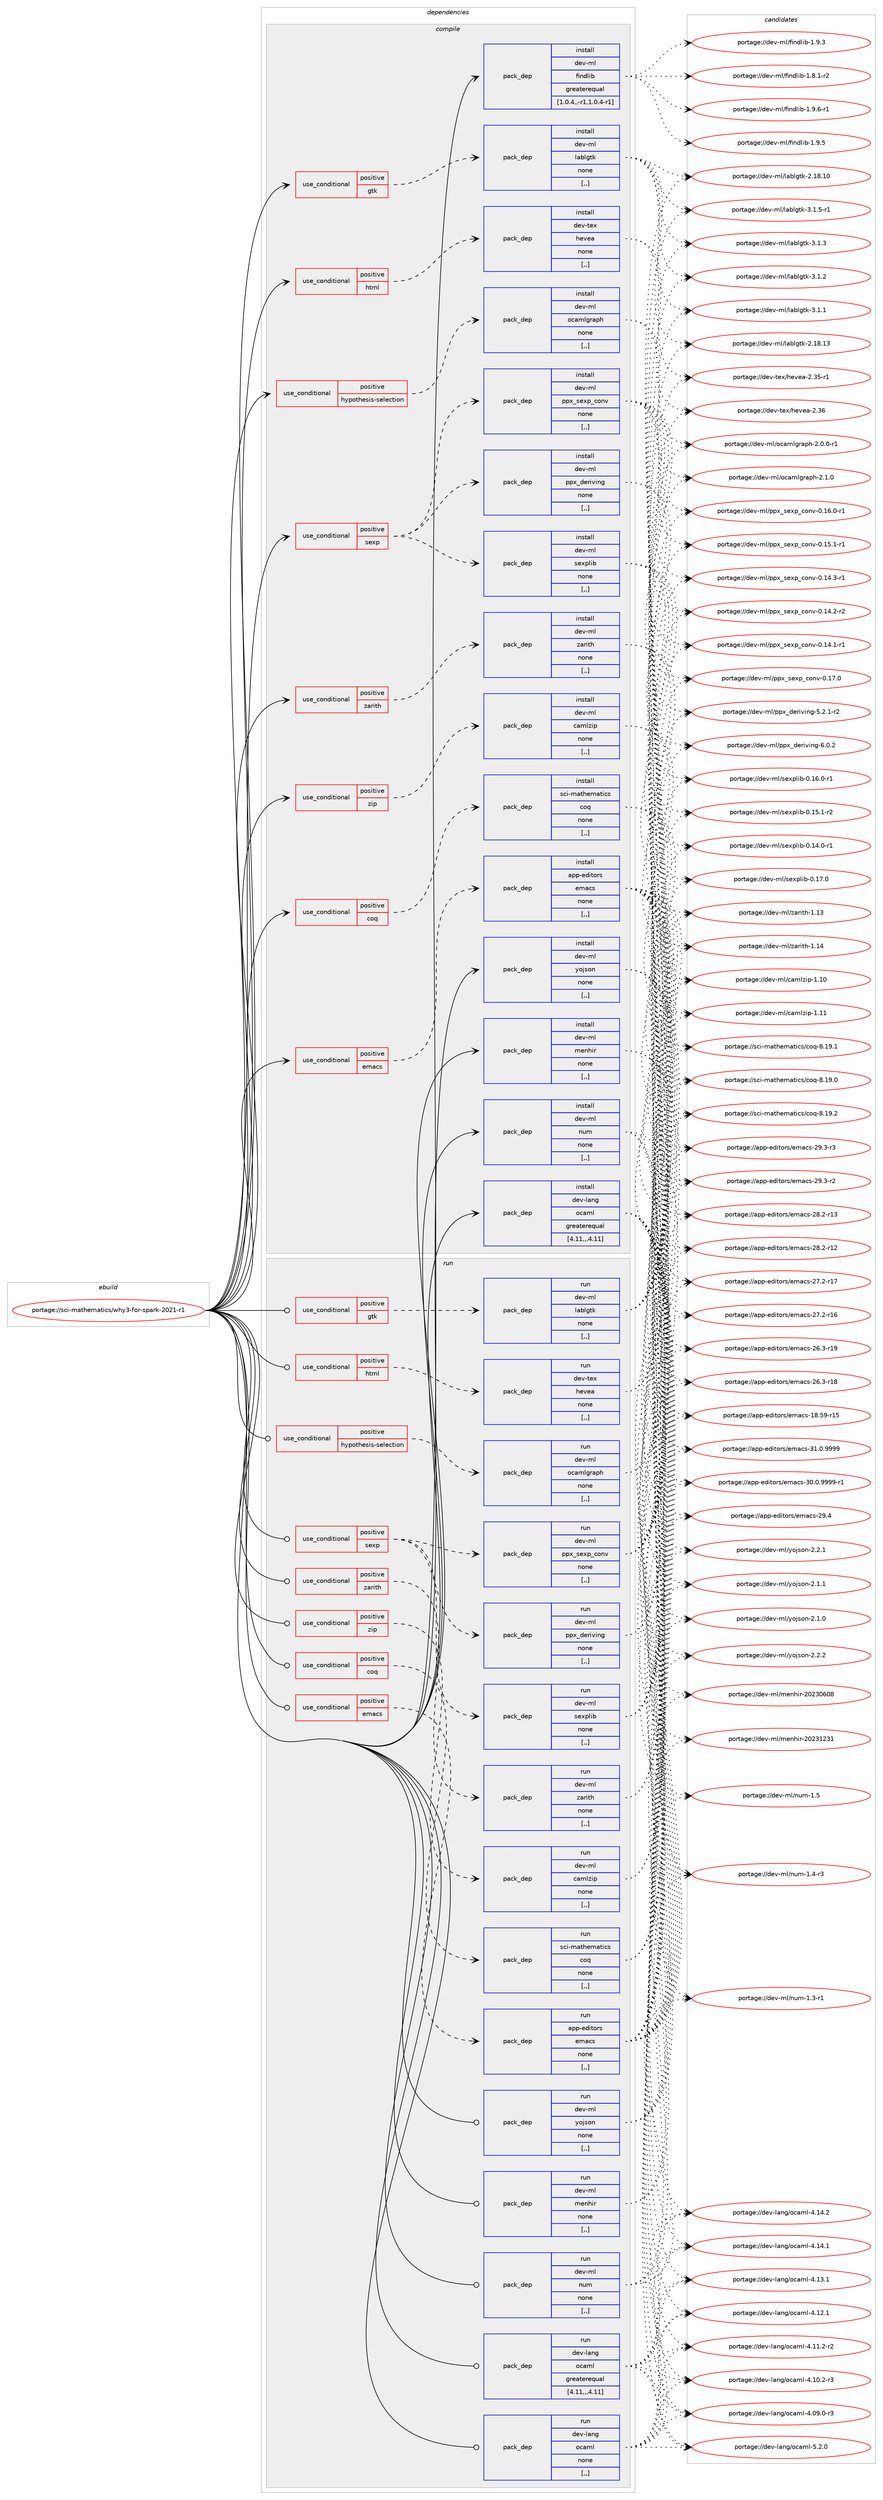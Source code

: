 digraph prolog {

# *************
# Graph options
# *************

newrank=true;
concentrate=true;
compound=true;
graph [rankdir=LR,fontname=Helvetica,fontsize=10,ranksep=1.5];#, ranksep=2.5, nodesep=0.2];
edge  [arrowhead=vee];
node  [fontname=Helvetica,fontsize=10];

# **********
# The ebuild
# **********

subgraph cluster_leftcol {
color=gray;
label=<<i>ebuild</i>>;
id [label="portage://sci-mathematics/why3-for-spark-2021-r1", color=red, width=4, href="../sci-mathematics/why3-for-spark-2021-r1.svg"];
}

# ****************
# The dependencies
# ****************

subgraph cluster_midcol {
color=gray;
label=<<i>dependencies</i>>;
subgraph cluster_compile {
fillcolor="#eeeeee";
style=filled;
label=<<i>compile</i>>;
subgraph cond108874 {
dependency410318 [label=<<TABLE BORDER="0" CELLBORDER="1" CELLSPACING="0" CELLPADDING="4"><TR><TD ROWSPAN="3" CELLPADDING="10">use_conditional</TD></TR><TR><TD>positive</TD></TR><TR><TD>coq</TD></TR></TABLE>>, shape=none, color=red];
subgraph pack298544 {
dependency410319 [label=<<TABLE BORDER="0" CELLBORDER="1" CELLSPACING="0" CELLPADDING="4" WIDTH="220"><TR><TD ROWSPAN="6" CELLPADDING="30">pack_dep</TD></TR><TR><TD WIDTH="110">install</TD></TR><TR><TD>sci-mathematics</TD></TR><TR><TD>coq</TD></TR><TR><TD>none</TD></TR><TR><TD>[,,]</TD></TR></TABLE>>, shape=none, color=blue];
}
dependency410318:e -> dependency410319:w [weight=20,style="dashed",arrowhead="vee"];
}
id:e -> dependency410318:w [weight=20,style="solid",arrowhead="vee"];
subgraph cond108875 {
dependency410320 [label=<<TABLE BORDER="0" CELLBORDER="1" CELLSPACING="0" CELLPADDING="4"><TR><TD ROWSPAN="3" CELLPADDING="10">use_conditional</TD></TR><TR><TD>positive</TD></TR><TR><TD>emacs</TD></TR></TABLE>>, shape=none, color=red];
subgraph pack298545 {
dependency410321 [label=<<TABLE BORDER="0" CELLBORDER="1" CELLSPACING="0" CELLPADDING="4" WIDTH="220"><TR><TD ROWSPAN="6" CELLPADDING="30">pack_dep</TD></TR><TR><TD WIDTH="110">install</TD></TR><TR><TD>app-editors</TD></TR><TR><TD>emacs</TD></TR><TR><TD>none</TD></TR><TR><TD>[,,]</TD></TR></TABLE>>, shape=none, color=blue];
}
dependency410320:e -> dependency410321:w [weight=20,style="dashed",arrowhead="vee"];
}
id:e -> dependency410320:w [weight=20,style="solid",arrowhead="vee"];
subgraph cond108876 {
dependency410322 [label=<<TABLE BORDER="0" CELLBORDER="1" CELLSPACING="0" CELLPADDING="4"><TR><TD ROWSPAN="3" CELLPADDING="10">use_conditional</TD></TR><TR><TD>positive</TD></TR><TR><TD>gtk</TD></TR></TABLE>>, shape=none, color=red];
subgraph pack298546 {
dependency410323 [label=<<TABLE BORDER="0" CELLBORDER="1" CELLSPACING="0" CELLPADDING="4" WIDTH="220"><TR><TD ROWSPAN="6" CELLPADDING="30">pack_dep</TD></TR><TR><TD WIDTH="110">install</TD></TR><TR><TD>dev-ml</TD></TR><TR><TD>lablgtk</TD></TR><TR><TD>none</TD></TR><TR><TD>[,,]</TD></TR></TABLE>>, shape=none, color=blue];
}
dependency410322:e -> dependency410323:w [weight=20,style="dashed",arrowhead="vee"];
}
id:e -> dependency410322:w [weight=20,style="solid",arrowhead="vee"];
subgraph cond108877 {
dependency410324 [label=<<TABLE BORDER="0" CELLBORDER="1" CELLSPACING="0" CELLPADDING="4"><TR><TD ROWSPAN="3" CELLPADDING="10">use_conditional</TD></TR><TR><TD>positive</TD></TR><TR><TD>html</TD></TR></TABLE>>, shape=none, color=red];
subgraph pack298547 {
dependency410325 [label=<<TABLE BORDER="0" CELLBORDER="1" CELLSPACING="0" CELLPADDING="4" WIDTH="220"><TR><TD ROWSPAN="6" CELLPADDING="30">pack_dep</TD></TR><TR><TD WIDTH="110">install</TD></TR><TR><TD>dev-tex</TD></TR><TR><TD>hevea</TD></TR><TR><TD>none</TD></TR><TR><TD>[,,]</TD></TR></TABLE>>, shape=none, color=blue];
}
dependency410324:e -> dependency410325:w [weight=20,style="dashed",arrowhead="vee"];
}
id:e -> dependency410324:w [weight=20,style="solid",arrowhead="vee"];
subgraph cond108878 {
dependency410326 [label=<<TABLE BORDER="0" CELLBORDER="1" CELLSPACING="0" CELLPADDING="4"><TR><TD ROWSPAN="3" CELLPADDING="10">use_conditional</TD></TR><TR><TD>positive</TD></TR><TR><TD>hypothesis-selection</TD></TR></TABLE>>, shape=none, color=red];
subgraph pack298548 {
dependency410327 [label=<<TABLE BORDER="0" CELLBORDER="1" CELLSPACING="0" CELLPADDING="4" WIDTH="220"><TR><TD ROWSPAN="6" CELLPADDING="30">pack_dep</TD></TR><TR><TD WIDTH="110">install</TD></TR><TR><TD>dev-ml</TD></TR><TR><TD>ocamlgraph</TD></TR><TR><TD>none</TD></TR><TR><TD>[,,]</TD></TR></TABLE>>, shape=none, color=blue];
}
dependency410326:e -> dependency410327:w [weight=20,style="dashed",arrowhead="vee"];
}
id:e -> dependency410326:w [weight=20,style="solid",arrowhead="vee"];
subgraph cond108879 {
dependency410328 [label=<<TABLE BORDER="0" CELLBORDER="1" CELLSPACING="0" CELLPADDING="4"><TR><TD ROWSPAN="3" CELLPADDING="10">use_conditional</TD></TR><TR><TD>positive</TD></TR><TR><TD>sexp</TD></TR></TABLE>>, shape=none, color=red];
subgraph pack298549 {
dependency410329 [label=<<TABLE BORDER="0" CELLBORDER="1" CELLSPACING="0" CELLPADDING="4" WIDTH="220"><TR><TD ROWSPAN="6" CELLPADDING="30">pack_dep</TD></TR><TR><TD WIDTH="110">install</TD></TR><TR><TD>dev-ml</TD></TR><TR><TD>ppx_deriving</TD></TR><TR><TD>none</TD></TR><TR><TD>[,,]</TD></TR></TABLE>>, shape=none, color=blue];
}
dependency410328:e -> dependency410329:w [weight=20,style="dashed",arrowhead="vee"];
subgraph pack298550 {
dependency410330 [label=<<TABLE BORDER="0" CELLBORDER="1" CELLSPACING="0" CELLPADDING="4" WIDTH="220"><TR><TD ROWSPAN="6" CELLPADDING="30">pack_dep</TD></TR><TR><TD WIDTH="110">install</TD></TR><TR><TD>dev-ml</TD></TR><TR><TD>ppx_sexp_conv</TD></TR><TR><TD>none</TD></TR><TR><TD>[,,]</TD></TR></TABLE>>, shape=none, color=blue];
}
dependency410328:e -> dependency410330:w [weight=20,style="dashed",arrowhead="vee"];
subgraph pack298551 {
dependency410331 [label=<<TABLE BORDER="0" CELLBORDER="1" CELLSPACING="0" CELLPADDING="4" WIDTH="220"><TR><TD ROWSPAN="6" CELLPADDING="30">pack_dep</TD></TR><TR><TD WIDTH="110">install</TD></TR><TR><TD>dev-ml</TD></TR><TR><TD>sexplib</TD></TR><TR><TD>none</TD></TR><TR><TD>[,,]</TD></TR></TABLE>>, shape=none, color=blue];
}
dependency410328:e -> dependency410331:w [weight=20,style="dashed",arrowhead="vee"];
}
id:e -> dependency410328:w [weight=20,style="solid",arrowhead="vee"];
subgraph cond108880 {
dependency410332 [label=<<TABLE BORDER="0" CELLBORDER="1" CELLSPACING="0" CELLPADDING="4"><TR><TD ROWSPAN="3" CELLPADDING="10">use_conditional</TD></TR><TR><TD>positive</TD></TR><TR><TD>zarith</TD></TR></TABLE>>, shape=none, color=red];
subgraph pack298552 {
dependency410333 [label=<<TABLE BORDER="0" CELLBORDER="1" CELLSPACING="0" CELLPADDING="4" WIDTH="220"><TR><TD ROWSPAN="6" CELLPADDING="30">pack_dep</TD></TR><TR><TD WIDTH="110">install</TD></TR><TR><TD>dev-ml</TD></TR><TR><TD>zarith</TD></TR><TR><TD>none</TD></TR><TR><TD>[,,]</TD></TR></TABLE>>, shape=none, color=blue];
}
dependency410332:e -> dependency410333:w [weight=20,style="dashed",arrowhead="vee"];
}
id:e -> dependency410332:w [weight=20,style="solid",arrowhead="vee"];
subgraph cond108881 {
dependency410334 [label=<<TABLE BORDER="0" CELLBORDER="1" CELLSPACING="0" CELLPADDING="4"><TR><TD ROWSPAN="3" CELLPADDING="10">use_conditional</TD></TR><TR><TD>positive</TD></TR><TR><TD>zip</TD></TR></TABLE>>, shape=none, color=red];
subgraph pack298553 {
dependency410335 [label=<<TABLE BORDER="0" CELLBORDER="1" CELLSPACING="0" CELLPADDING="4" WIDTH="220"><TR><TD ROWSPAN="6" CELLPADDING="30">pack_dep</TD></TR><TR><TD WIDTH="110">install</TD></TR><TR><TD>dev-ml</TD></TR><TR><TD>camlzip</TD></TR><TR><TD>none</TD></TR><TR><TD>[,,]</TD></TR></TABLE>>, shape=none, color=blue];
}
dependency410334:e -> dependency410335:w [weight=20,style="dashed",arrowhead="vee"];
}
id:e -> dependency410334:w [weight=20,style="solid",arrowhead="vee"];
subgraph pack298554 {
dependency410336 [label=<<TABLE BORDER="0" CELLBORDER="1" CELLSPACING="0" CELLPADDING="4" WIDTH="220"><TR><TD ROWSPAN="6" CELLPADDING="30">pack_dep</TD></TR><TR><TD WIDTH="110">install</TD></TR><TR><TD>dev-lang</TD></TR><TR><TD>ocaml</TD></TR><TR><TD>greaterequal</TD></TR><TR><TD>[4.11,,,4.11]</TD></TR></TABLE>>, shape=none, color=blue];
}
id:e -> dependency410336:w [weight=20,style="solid",arrowhead="vee"];
subgraph pack298555 {
dependency410337 [label=<<TABLE BORDER="0" CELLBORDER="1" CELLSPACING="0" CELLPADDING="4" WIDTH="220"><TR><TD ROWSPAN="6" CELLPADDING="30">pack_dep</TD></TR><TR><TD WIDTH="110">install</TD></TR><TR><TD>dev-ml</TD></TR><TR><TD>findlib</TD></TR><TR><TD>greaterequal</TD></TR><TR><TD>[1.0.4,,-r1,1.0.4-r1]</TD></TR></TABLE>>, shape=none, color=blue];
}
id:e -> dependency410337:w [weight=20,style="solid",arrowhead="vee"];
subgraph pack298556 {
dependency410338 [label=<<TABLE BORDER="0" CELLBORDER="1" CELLSPACING="0" CELLPADDING="4" WIDTH="220"><TR><TD ROWSPAN="6" CELLPADDING="30">pack_dep</TD></TR><TR><TD WIDTH="110">install</TD></TR><TR><TD>dev-ml</TD></TR><TR><TD>menhir</TD></TR><TR><TD>none</TD></TR><TR><TD>[,,]</TD></TR></TABLE>>, shape=none, color=blue];
}
id:e -> dependency410338:w [weight=20,style="solid",arrowhead="vee"];
subgraph pack298557 {
dependency410339 [label=<<TABLE BORDER="0" CELLBORDER="1" CELLSPACING="0" CELLPADDING="4" WIDTH="220"><TR><TD ROWSPAN="6" CELLPADDING="30">pack_dep</TD></TR><TR><TD WIDTH="110">install</TD></TR><TR><TD>dev-ml</TD></TR><TR><TD>num</TD></TR><TR><TD>none</TD></TR><TR><TD>[,,]</TD></TR></TABLE>>, shape=none, color=blue];
}
id:e -> dependency410339:w [weight=20,style="solid",arrowhead="vee"];
subgraph pack298558 {
dependency410340 [label=<<TABLE BORDER="0" CELLBORDER="1" CELLSPACING="0" CELLPADDING="4" WIDTH="220"><TR><TD ROWSPAN="6" CELLPADDING="30">pack_dep</TD></TR><TR><TD WIDTH="110">install</TD></TR><TR><TD>dev-ml</TD></TR><TR><TD>yojson</TD></TR><TR><TD>none</TD></TR><TR><TD>[,,]</TD></TR></TABLE>>, shape=none, color=blue];
}
id:e -> dependency410340:w [weight=20,style="solid",arrowhead="vee"];
}
subgraph cluster_compileandrun {
fillcolor="#eeeeee";
style=filled;
label=<<i>compile and run</i>>;
}
subgraph cluster_run {
fillcolor="#eeeeee";
style=filled;
label=<<i>run</i>>;
subgraph cond108882 {
dependency410341 [label=<<TABLE BORDER="0" CELLBORDER="1" CELLSPACING="0" CELLPADDING="4"><TR><TD ROWSPAN="3" CELLPADDING="10">use_conditional</TD></TR><TR><TD>positive</TD></TR><TR><TD>coq</TD></TR></TABLE>>, shape=none, color=red];
subgraph pack298559 {
dependency410342 [label=<<TABLE BORDER="0" CELLBORDER="1" CELLSPACING="0" CELLPADDING="4" WIDTH="220"><TR><TD ROWSPAN="6" CELLPADDING="30">pack_dep</TD></TR><TR><TD WIDTH="110">run</TD></TR><TR><TD>sci-mathematics</TD></TR><TR><TD>coq</TD></TR><TR><TD>none</TD></TR><TR><TD>[,,]</TD></TR></TABLE>>, shape=none, color=blue];
}
dependency410341:e -> dependency410342:w [weight=20,style="dashed",arrowhead="vee"];
}
id:e -> dependency410341:w [weight=20,style="solid",arrowhead="odot"];
subgraph cond108883 {
dependency410343 [label=<<TABLE BORDER="0" CELLBORDER="1" CELLSPACING="0" CELLPADDING="4"><TR><TD ROWSPAN="3" CELLPADDING="10">use_conditional</TD></TR><TR><TD>positive</TD></TR><TR><TD>emacs</TD></TR></TABLE>>, shape=none, color=red];
subgraph pack298560 {
dependency410344 [label=<<TABLE BORDER="0" CELLBORDER="1" CELLSPACING="0" CELLPADDING="4" WIDTH="220"><TR><TD ROWSPAN="6" CELLPADDING="30">pack_dep</TD></TR><TR><TD WIDTH="110">run</TD></TR><TR><TD>app-editors</TD></TR><TR><TD>emacs</TD></TR><TR><TD>none</TD></TR><TR><TD>[,,]</TD></TR></TABLE>>, shape=none, color=blue];
}
dependency410343:e -> dependency410344:w [weight=20,style="dashed",arrowhead="vee"];
}
id:e -> dependency410343:w [weight=20,style="solid",arrowhead="odot"];
subgraph cond108884 {
dependency410345 [label=<<TABLE BORDER="0" CELLBORDER="1" CELLSPACING="0" CELLPADDING="4"><TR><TD ROWSPAN="3" CELLPADDING="10">use_conditional</TD></TR><TR><TD>positive</TD></TR><TR><TD>gtk</TD></TR></TABLE>>, shape=none, color=red];
subgraph pack298561 {
dependency410346 [label=<<TABLE BORDER="0" CELLBORDER="1" CELLSPACING="0" CELLPADDING="4" WIDTH="220"><TR><TD ROWSPAN="6" CELLPADDING="30">pack_dep</TD></TR><TR><TD WIDTH="110">run</TD></TR><TR><TD>dev-ml</TD></TR><TR><TD>lablgtk</TD></TR><TR><TD>none</TD></TR><TR><TD>[,,]</TD></TR></TABLE>>, shape=none, color=blue];
}
dependency410345:e -> dependency410346:w [weight=20,style="dashed",arrowhead="vee"];
}
id:e -> dependency410345:w [weight=20,style="solid",arrowhead="odot"];
subgraph cond108885 {
dependency410347 [label=<<TABLE BORDER="0" CELLBORDER="1" CELLSPACING="0" CELLPADDING="4"><TR><TD ROWSPAN="3" CELLPADDING="10">use_conditional</TD></TR><TR><TD>positive</TD></TR><TR><TD>html</TD></TR></TABLE>>, shape=none, color=red];
subgraph pack298562 {
dependency410348 [label=<<TABLE BORDER="0" CELLBORDER="1" CELLSPACING="0" CELLPADDING="4" WIDTH="220"><TR><TD ROWSPAN="6" CELLPADDING="30">pack_dep</TD></TR><TR><TD WIDTH="110">run</TD></TR><TR><TD>dev-tex</TD></TR><TR><TD>hevea</TD></TR><TR><TD>none</TD></TR><TR><TD>[,,]</TD></TR></TABLE>>, shape=none, color=blue];
}
dependency410347:e -> dependency410348:w [weight=20,style="dashed",arrowhead="vee"];
}
id:e -> dependency410347:w [weight=20,style="solid",arrowhead="odot"];
subgraph cond108886 {
dependency410349 [label=<<TABLE BORDER="0" CELLBORDER="1" CELLSPACING="0" CELLPADDING="4"><TR><TD ROWSPAN="3" CELLPADDING="10">use_conditional</TD></TR><TR><TD>positive</TD></TR><TR><TD>hypothesis-selection</TD></TR></TABLE>>, shape=none, color=red];
subgraph pack298563 {
dependency410350 [label=<<TABLE BORDER="0" CELLBORDER="1" CELLSPACING="0" CELLPADDING="4" WIDTH="220"><TR><TD ROWSPAN="6" CELLPADDING="30">pack_dep</TD></TR><TR><TD WIDTH="110">run</TD></TR><TR><TD>dev-ml</TD></TR><TR><TD>ocamlgraph</TD></TR><TR><TD>none</TD></TR><TR><TD>[,,]</TD></TR></TABLE>>, shape=none, color=blue];
}
dependency410349:e -> dependency410350:w [weight=20,style="dashed",arrowhead="vee"];
}
id:e -> dependency410349:w [weight=20,style="solid",arrowhead="odot"];
subgraph cond108887 {
dependency410351 [label=<<TABLE BORDER="0" CELLBORDER="1" CELLSPACING="0" CELLPADDING="4"><TR><TD ROWSPAN="3" CELLPADDING="10">use_conditional</TD></TR><TR><TD>positive</TD></TR><TR><TD>sexp</TD></TR></TABLE>>, shape=none, color=red];
subgraph pack298564 {
dependency410352 [label=<<TABLE BORDER="0" CELLBORDER="1" CELLSPACING="0" CELLPADDING="4" WIDTH="220"><TR><TD ROWSPAN="6" CELLPADDING="30">pack_dep</TD></TR><TR><TD WIDTH="110">run</TD></TR><TR><TD>dev-ml</TD></TR><TR><TD>ppx_deriving</TD></TR><TR><TD>none</TD></TR><TR><TD>[,,]</TD></TR></TABLE>>, shape=none, color=blue];
}
dependency410351:e -> dependency410352:w [weight=20,style="dashed",arrowhead="vee"];
subgraph pack298565 {
dependency410353 [label=<<TABLE BORDER="0" CELLBORDER="1" CELLSPACING="0" CELLPADDING="4" WIDTH="220"><TR><TD ROWSPAN="6" CELLPADDING="30">pack_dep</TD></TR><TR><TD WIDTH="110">run</TD></TR><TR><TD>dev-ml</TD></TR><TR><TD>ppx_sexp_conv</TD></TR><TR><TD>none</TD></TR><TR><TD>[,,]</TD></TR></TABLE>>, shape=none, color=blue];
}
dependency410351:e -> dependency410353:w [weight=20,style="dashed",arrowhead="vee"];
subgraph pack298566 {
dependency410354 [label=<<TABLE BORDER="0" CELLBORDER="1" CELLSPACING="0" CELLPADDING="4" WIDTH="220"><TR><TD ROWSPAN="6" CELLPADDING="30">pack_dep</TD></TR><TR><TD WIDTH="110">run</TD></TR><TR><TD>dev-ml</TD></TR><TR><TD>sexplib</TD></TR><TR><TD>none</TD></TR><TR><TD>[,,]</TD></TR></TABLE>>, shape=none, color=blue];
}
dependency410351:e -> dependency410354:w [weight=20,style="dashed",arrowhead="vee"];
}
id:e -> dependency410351:w [weight=20,style="solid",arrowhead="odot"];
subgraph cond108888 {
dependency410355 [label=<<TABLE BORDER="0" CELLBORDER="1" CELLSPACING="0" CELLPADDING="4"><TR><TD ROWSPAN="3" CELLPADDING="10">use_conditional</TD></TR><TR><TD>positive</TD></TR><TR><TD>zarith</TD></TR></TABLE>>, shape=none, color=red];
subgraph pack298567 {
dependency410356 [label=<<TABLE BORDER="0" CELLBORDER="1" CELLSPACING="0" CELLPADDING="4" WIDTH="220"><TR><TD ROWSPAN="6" CELLPADDING="30">pack_dep</TD></TR><TR><TD WIDTH="110">run</TD></TR><TR><TD>dev-ml</TD></TR><TR><TD>zarith</TD></TR><TR><TD>none</TD></TR><TR><TD>[,,]</TD></TR></TABLE>>, shape=none, color=blue];
}
dependency410355:e -> dependency410356:w [weight=20,style="dashed",arrowhead="vee"];
}
id:e -> dependency410355:w [weight=20,style="solid",arrowhead="odot"];
subgraph cond108889 {
dependency410357 [label=<<TABLE BORDER="0" CELLBORDER="1" CELLSPACING="0" CELLPADDING="4"><TR><TD ROWSPAN="3" CELLPADDING="10">use_conditional</TD></TR><TR><TD>positive</TD></TR><TR><TD>zip</TD></TR></TABLE>>, shape=none, color=red];
subgraph pack298568 {
dependency410358 [label=<<TABLE BORDER="0" CELLBORDER="1" CELLSPACING="0" CELLPADDING="4" WIDTH="220"><TR><TD ROWSPAN="6" CELLPADDING="30">pack_dep</TD></TR><TR><TD WIDTH="110">run</TD></TR><TR><TD>dev-ml</TD></TR><TR><TD>camlzip</TD></TR><TR><TD>none</TD></TR><TR><TD>[,,]</TD></TR></TABLE>>, shape=none, color=blue];
}
dependency410357:e -> dependency410358:w [weight=20,style="dashed",arrowhead="vee"];
}
id:e -> dependency410357:w [weight=20,style="solid",arrowhead="odot"];
subgraph pack298569 {
dependency410359 [label=<<TABLE BORDER="0" CELLBORDER="1" CELLSPACING="0" CELLPADDING="4" WIDTH="220"><TR><TD ROWSPAN="6" CELLPADDING="30">pack_dep</TD></TR><TR><TD WIDTH="110">run</TD></TR><TR><TD>dev-lang</TD></TR><TR><TD>ocaml</TD></TR><TR><TD>greaterequal</TD></TR><TR><TD>[4.11,,,4.11]</TD></TR></TABLE>>, shape=none, color=blue];
}
id:e -> dependency410359:w [weight=20,style="solid",arrowhead="odot"];
subgraph pack298570 {
dependency410360 [label=<<TABLE BORDER="0" CELLBORDER="1" CELLSPACING="0" CELLPADDING="4" WIDTH="220"><TR><TD ROWSPAN="6" CELLPADDING="30">pack_dep</TD></TR><TR><TD WIDTH="110">run</TD></TR><TR><TD>dev-lang</TD></TR><TR><TD>ocaml</TD></TR><TR><TD>none</TD></TR><TR><TD>[,,]</TD></TR></TABLE>>, shape=none, color=blue];
}
id:e -> dependency410360:w [weight=20,style="solid",arrowhead="odot"];
subgraph pack298571 {
dependency410361 [label=<<TABLE BORDER="0" CELLBORDER="1" CELLSPACING="0" CELLPADDING="4" WIDTH="220"><TR><TD ROWSPAN="6" CELLPADDING="30">pack_dep</TD></TR><TR><TD WIDTH="110">run</TD></TR><TR><TD>dev-ml</TD></TR><TR><TD>menhir</TD></TR><TR><TD>none</TD></TR><TR><TD>[,,]</TD></TR></TABLE>>, shape=none, color=blue];
}
id:e -> dependency410361:w [weight=20,style="solid",arrowhead="odot"];
subgraph pack298572 {
dependency410362 [label=<<TABLE BORDER="0" CELLBORDER="1" CELLSPACING="0" CELLPADDING="4" WIDTH="220"><TR><TD ROWSPAN="6" CELLPADDING="30">pack_dep</TD></TR><TR><TD WIDTH="110">run</TD></TR><TR><TD>dev-ml</TD></TR><TR><TD>num</TD></TR><TR><TD>none</TD></TR><TR><TD>[,,]</TD></TR></TABLE>>, shape=none, color=blue];
}
id:e -> dependency410362:w [weight=20,style="solid",arrowhead="odot"];
subgraph pack298573 {
dependency410363 [label=<<TABLE BORDER="0" CELLBORDER="1" CELLSPACING="0" CELLPADDING="4" WIDTH="220"><TR><TD ROWSPAN="6" CELLPADDING="30">pack_dep</TD></TR><TR><TD WIDTH="110">run</TD></TR><TR><TD>dev-ml</TD></TR><TR><TD>yojson</TD></TR><TR><TD>none</TD></TR><TR><TD>[,,]</TD></TR></TABLE>>, shape=none, color=blue];
}
id:e -> dependency410363:w [weight=20,style="solid",arrowhead="odot"];
}
}

# **************
# The candidates
# **************

subgraph cluster_choices {
rank=same;
color=gray;
label=<<i>candidates</i>>;

subgraph choice298544 {
color=black;
nodesep=1;
choice1159910545109971161041011099711610599115479911111345564649574650 [label="portage://sci-mathematics/coq-8.19.2", color=red, width=4,href="../sci-mathematics/coq-8.19.2.svg"];
choice1159910545109971161041011099711610599115479911111345564649574649 [label="portage://sci-mathematics/coq-8.19.1", color=red, width=4,href="../sci-mathematics/coq-8.19.1.svg"];
choice1159910545109971161041011099711610599115479911111345564649574648 [label="portage://sci-mathematics/coq-8.19.0", color=red, width=4,href="../sci-mathematics/coq-8.19.0.svg"];
dependency410319:e -> choice1159910545109971161041011099711610599115479911111345564649574650:w [style=dotted,weight="100"];
dependency410319:e -> choice1159910545109971161041011099711610599115479911111345564649574649:w [style=dotted,weight="100"];
dependency410319:e -> choice1159910545109971161041011099711610599115479911111345564649574648:w [style=dotted,weight="100"];
}
subgraph choice298545 {
color=black;
nodesep=1;
choice971121124510110010511611111411547101109979911545514946484657575757 [label="portage://app-editors/emacs-31.0.9999", color=red, width=4,href="../app-editors/emacs-31.0.9999.svg"];
choice9711211245101100105116111114115471011099799115455148464846575757574511449 [label="portage://app-editors/emacs-30.0.9999-r1", color=red, width=4,href="../app-editors/emacs-30.0.9999-r1.svg"];
choice97112112451011001051161111141154710110997991154550574652 [label="portage://app-editors/emacs-29.4", color=red, width=4,href="../app-editors/emacs-29.4.svg"];
choice971121124510110010511611111411547101109979911545505746514511451 [label="portage://app-editors/emacs-29.3-r3", color=red, width=4,href="../app-editors/emacs-29.3-r3.svg"];
choice971121124510110010511611111411547101109979911545505746514511450 [label="portage://app-editors/emacs-29.3-r2", color=red, width=4,href="../app-editors/emacs-29.3-r2.svg"];
choice97112112451011001051161111141154710110997991154550564650451144951 [label="portage://app-editors/emacs-28.2-r13", color=red, width=4,href="../app-editors/emacs-28.2-r13.svg"];
choice97112112451011001051161111141154710110997991154550564650451144950 [label="portage://app-editors/emacs-28.2-r12", color=red, width=4,href="../app-editors/emacs-28.2-r12.svg"];
choice97112112451011001051161111141154710110997991154550554650451144955 [label="portage://app-editors/emacs-27.2-r17", color=red, width=4,href="../app-editors/emacs-27.2-r17.svg"];
choice97112112451011001051161111141154710110997991154550554650451144954 [label="portage://app-editors/emacs-27.2-r16", color=red, width=4,href="../app-editors/emacs-27.2-r16.svg"];
choice97112112451011001051161111141154710110997991154550544651451144957 [label="portage://app-editors/emacs-26.3-r19", color=red, width=4,href="../app-editors/emacs-26.3-r19.svg"];
choice97112112451011001051161111141154710110997991154550544651451144956 [label="portage://app-editors/emacs-26.3-r18", color=red, width=4,href="../app-editors/emacs-26.3-r18.svg"];
choice9711211245101100105116111114115471011099799115454956465357451144953 [label="portage://app-editors/emacs-18.59-r15", color=red, width=4,href="../app-editors/emacs-18.59-r15.svg"];
dependency410321:e -> choice971121124510110010511611111411547101109979911545514946484657575757:w [style=dotted,weight="100"];
dependency410321:e -> choice9711211245101100105116111114115471011099799115455148464846575757574511449:w [style=dotted,weight="100"];
dependency410321:e -> choice97112112451011001051161111141154710110997991154550574652:w [style=dotted,weight="100"];
dependency410321:e -> choice971121124510110010511611111411547101109979911545505746514511451:w [style=dotted,weight="100"];
dependency410321:e -> choice971121124510110010511611111411547101109979911545505746514511450:w [style=dotted,weight="100"];
dependency410321:e -> choice97112112451011001051161111141154710110997991154550564650451144951:w [style=dotted,weight="100"];
dependency410321:e -> choice97112112451011001051161111141154710110997991154550564650451144950:w [style=dotted,weight="100"];
dependency410321:e -> choice97112112451011001051161111141154710110997991154550554650451144955:w [style=dotted,weight="100"];
dependency410321:e -> choice97112112451011001051161111141154710110997991154550554650451144954:w [style=dotted,weight="100"];
dependency410321:e -> choice97112112451011001051161111141154710110997991154550544651451144957:w [style=dotted,weight="100"];
dependency410321:e -> choice97112112451011001051161111141154710110997991154550544651451144956:w [style=dotted,weight="100"];
dependency410321:e -> choice9711211245101100105116111114115471011099799115454956465357451144953:w [style=dotted,weight="100"];
}
subgraph choice298546 {
color=black;
nodesep=1;
choice100101118451091084710897981081031161074551464946534511449 [label="portage://dev-ml/lablgtk-3.1.5-r1", color=red, width=4,href="../dev-ml/lablgtk-3.1.5-r1.svg"];
choice10010111845109108471089798108103116107455146494651 [label="portage://dev-ml/lablgtk-3.1.3", color=red, width=4,href="../dev-ml/lablgtk-3.1.3.svg"];
choice10010111845109108471089798108103116107455146494650 [label="portage://dev-ml/lablgtk-3.1.2", color=red, width=4,href="../dev-ml/lablgtk-3.1.2.svg"];
choice10010111845109108471089798108103116107455146494649 [label="portage://dev-ml/lablgtk-3.1.1", color=red, width=4,href="../dev-ml/lablgtk-3.1.1.svg"];
choice100101118451091084710897981081031161074550464956464951 [label="portage://dev-ml/lablgtk-2.18.13", color=red, width=4,href="../dev-ml/lablgtk-2.18.13.svg"];
choice100101118451091084710897981081031161074550464956464948 [label="portage://dev-ml/lablgtk-2.18.10", color=red, width=4,href="../dev-ml/lablgtk-2.18.10.svg"];
dependency410323:e -> choice100101118451091084710897981081031161074551464946534511449:w [style=dotted,weight="100"];
dependency410323:e -> choice10010111845109108471089798108103116107455146494651:w [style=dotted,weight="100"];
dependency410323:e -> choice10010111845109108471089798108103116107455146494650:w [style=dotted,weight="100"];
dependency410323:e -> choice10010111845109108471089798108103116107455146494649:w [style=dotted,weight="100"];
dependency410323:e -> choice100101118451091084710897981081031161074550464956464951:w [style=dotted,weight="100"];
dependency410323:e -> choice100101118451091084710897981081031161074550464956464948:w [style=dotted,weight="100"];
}
subgraph choice298547 {
color=black;
nodesep=1;
choice1001011184511610112047104101118101974550465154 [label="portage://dev-tex/hevea-2.36", color=red, width=4,href="../dev-tex/hevea-2.36.svg"];
choice10010111845116101120471041011181019745504651534511449 [label="portage://dev-tex/hevea-2.35-r1", color=red, width=4,href="../dev-tex/hevea-2.35-r1.svg"];
dependency410325:e -> choice1001011184511610112047104101118101974550465154:w [style=dotted,weight="100"];
dependency410325:e -> choice10010111845116101120471041011181019745504651534511449:w [style=dotted,weight="100"];
}
subgraph choice298548 {
color=black;
nodesep=1;
choice1001011184510910847111999710910810311497112104455046494648 [label="portage://dev-ml/ocamlgraph-2.1.0", color=red, width=4,href="../dev-ml/ocamlgraph-2.1.0.svg"];
choice10010111845109108471119997109108103114971121044550464846484511449 [label="portage://dev-ml/ocamlgraph-2.0.0-r1", color=red, width=4,href="../dev-ml/ocamlgraph-2.0.0-r1.svg"];
dependency410327:e -> choice1001011184510910847111999710910810311497112104455046494648:w [style=dotted,weight="100"];
dependency410327:e -> choice10010111845109108471119997109108103114971121044550464846484511449:w [style=dotted,weight="100"];
}
subgraph choice298549 {
color=black;
nodesep=1;
choice100101118451091084711211212095100101114105118105110103455446484650 [label="portage://dev-ml/ppx_deriving-6.0.2", color=red, width=4,href="../dev-ml/ppx_deriving-6.0.2.svg"];
choice1001011184510910847112112120951001011141051181051101034553465046494511450 [label="portage://dev-ml/ppx_deriving-5.2.1-r2", color=red, width=4,href="../dev-ml/ppx_deriving-5.2.1-r2.svg"];
dependency410329:e -> choice100101118451091084711211212095100101114105118105110103455446484650:w [style=dotted,weight="100"];
dependency410329:e -> choice1001011184510910847112112120951001011141051181051101034553465046494511450:w [style=dotted,weight="100"];
}
subgraph choice298550 {
color=black;
nodesep=1;
choice100101118451091084711211212095115101120112959911111011845484649554648 [label="portage://dev-ml/ppx_sexp_conv-0.17.0", color=red, width=4,href="../dev-ml/ppx_sexp_conv-0.17.0.svg"];
choice1001011184510910847112112120951151011201129599111110118454846495446484511449 [label="portage://dev-ml/ppx_sexp_conv-0.16.0-r1", color=red, width=4,href="../dev-ml/ppx_sexp_conv-0.16.0-r1.svg"];
choice1001011184510910847112112120951151011201129599111110118454846495346494511449 [label="portage://dev-ml/ppx_sexp_conv-0.15.1-r1", color=red, width=4,href="../dev-ml/ppx_sexp_conv-0.15.1-r1.svg"];
choice1001011184510910847112112120951151011201129599111110118454846495246514511449 [label="portage://dev-ml/ppx_sexp_conv-0.14.3-r1", color=red, width=4,href="../dev-ml/ppx_sexp_conv-0.14.3-r1.svg"];
choice1001011184510910847112112120951151011201129599111110118454846495246504511450 [label="portage://dev-ml/ppx_sexp_conv-0.14.2-r2", color=red, width=4,href="../dev-ml/ppx_sexp_conv-0.14.2-r2.svg"];
choice1001011184510910847112112120951151011201129599111110118454846495246494511449 [label="portage://dev-ml/ppx_sexp_conv-0.14.1-r1", color=red, width=4,href="../dev-ml/ppx_sexp_conv-0.14.1-r1.svg"];
dependency410330:e -> choice100101118451091084711211212095115101120112959911111011845484649554648:w [style=dotted,weight="100"];
dependency410330:e -> choice1001011184510910847112112120951151011201129599111110118454846495446484511449:w [style=dotted,weight="100"];
dependency410330:e -> choice1001011184510910847112112120951151011201129599111110118454846495346494511449:w [style=dotted,weight="100"];
dependency410330:e -> choice1001011184510910847112112120951151011201129599111110118454846495246514511449:w [style=dotted,weight="100"];
dependency410330:e -> choice1001011184510910847112112120951151011201129599111110118454846495246504511450:w [style=dotted,weight="100"];
dependency410330:e -> choice1001011184510910847112112120951151011201129599111110118454846495246494511449:w [style=dotted,weight="100"];
}
subgraph choice298551 {
color=black;
nodesep=1;
choice10010111845109108471151011201121081059845484649554648 [label="portage://dev-ml/sexplib-0.17.0", color=red, width=4,href="../dev-ml/sexplib-0.17.0.svg"];
choice100101118451091084711510112011210810598454846495446484511449 [label="portage://dev-ml/sexplib-0.16.0-r1", color=red, width=4,href="../dev-ml/sexplib-0.16.0-r1.svg"];
choice100101118451091084711510112011210810598454846495346494511450 [label="portage://dev-ml/sexplib-0.15.1-r2", color=red, width=4,href="../dev-ml/sexplib-0.15.1-r2.svg"];
choice100101118451091084711510112011210810598454846495246484511449 [label="portage://dev-ml/sexplib-0.14.0-r1", color=red, width=4,href="../dev-ml/sexplib-0.14.0-r1.svg"];
dependency410331:e -> choice10010111845109108471151011201121081059845484649554648:w [style=dotted,weight="100"];
dependency410331:e -> choice100101118451091084711510112011210810598454846495446484511449:w [style=dotted,weight="100"];
dependency410331:e -> choice100101118451091084711510112011210810598454846495346494511450:w [style=dotted,weight="100"];
dependency410331:e -> choice100101118451091084711510112011210810598454846495246484511449:w [style=dotted,weight="100"];
}
subgraph choice298552 {
color=black;
nodesep=1;
choice1001011184510910847122971141051161044549464952 [label="portage://dev-ml/zarith-1.14", color=red, width=4,href="../dev-ml/zarith-1.14.svg"];
choice1001011184510910847122971141051161044549464951 [label="portage://dev-ml/zarith-1.13", color=red, width=4,href="../dev-ml/zarith-1.13.svg"];
dependency410333:e -> choice1001011184510910847122971141051161044549464952:w [style=dotted,weight="100"];
dependency410333:e -> choice1001011184510910847122971141051161044549464951:w [style=dotted,weight="100"];
}
subgraph choice298553 {
color=black;
nodesep=1;
choice100101118451091084799971091081221051124549464949 [label="portage://dev-ml/camlzip-1.11", color=red, width=4,href="../dev-ml/camlzip-1.11.svg"];
choice100101118451091084799971091081221051124549464948 [label="portage://dev-ml/camlzip-1.10", color=red, width=4,href="../dev-ml/camlzip-1.10.svg"];
dependency410335:e -> choice100101118451091084799971091081221051124549464949:w [style=dotted,weight="100"];
dependency410335:e -> choice100101118451091084799971091081221051124549464948:w [style=dotted,weight="100"];
}
subgraph choice298554 {
color=black;
nodesep=1;
choice1001011184510897110103471119997109108455346504648 [label="portage://dev-lang/ocaml-5.2.0", color=red, width=4,href="../dev-lang/ocaml-5.2.0.svg"];
choice100101118451089711010347111999710910845524649524650 [label="portage://dev-lang/ocaml-4.14.2", color=red, width=4,href="../dev-lang/ocaml-4.14.2.svg"];
choice100101118451089711010347111999710910845524649524649 [label="portage://dev-lang/ocaml-4.14.1", color=red, width=4,href="../dev-lang/ocaml-4.14.1.svg"];
choice100101118451089711010347111999710910845524649514649 [label="portage://dev-lang/ocaml-4.13.1", color=red, width=4,href="../dev-lang/ocaml-4.13.1.svg"];
choice100101118451089711010347111999710910845524649504649 [label="portage://dev-lang/ocaml-4.12.1", color=red, width=4,href="../dev-lang/ocaml-4.12.1.svg"];
choice1001011184510897110103471119997109108455246494946504511450 [label="portage://dev-lang/ocaml-4.11.2-r2", color=red, width=4,href="../dev-lang/ocaml-4.11.2-r2.svg"];
choice1001011184510897110103471119997109108455246494846504511451 [label="portage://dev-lang/ocaml-4.10.2-r3", color=red, width=4,href="../dev-lang/ocaml-4.10.2-r3.svg"];
choice1001011184510897110103471119997109108455246485746484511451 [label="portage://dev-lang/ocaml-4.09.0-r3", color=red, width=4,href="../dev-lang/ocaml-4.09.0-r3.svg"];
dependency410336:e -> choice1001011184510897110103471119997109108455346504648:w [style=dotted,weight="100"];
dependency410336:e -> choice100101118451089711010347111999710910845524649524650:w [style=dotted,weight="100"];
dependency410336:e -> choice100101118451089711010347111999710910845524649524649:w [style=dotted,weight="100"];
dependency410336:e -> choice100101118451089711010347111999710910845524649514649:w [style=dotted,weight="100"];
dependency410336:e -> choice100101118451089711010347111999710910845524649504649:w [style=dotted,weight="100"];
dependency410336:e -> choice1001011184510897110103471119997109108455246494946504511450:w [style=dotted,weight="100"];
dependency410336:e -> choice1001011184510897110103471119997109108455246494846504511451:w [style=dotted,weight="100"];
dependency410336:e -> choice1001011184510897110103471119997109108455246485746484511451:w [style=dotted,weight="100"];
}
subgraph choice298555 {
color=black;
nodesep=1;
choice1001011184510910847102105110100108105984549465746544511449 [label="portage://dev-ml/findlib-1.9.6-r1", color=red, width=4,href="../dev-ml/findlib-1.9.6-r1.svg"];
choice100101118451091084710210511010010810598454946574653 [label="portage://dev-ml/findlib-1.9.5", color=red, width=4,href="../dev-ml/findlib-1.9.5.svg"];
choice100101118451091084710210511010010810598454946574651 [label="portage://dev-ml/findlib-1.9.3", color=red, width=4,href="../dev-ml/findlib-1.9.3.svg"];
choice1001011184510910847102105110100108105984549465646494511450 [label="portage://dev-ml/findlib-1.8.1-r2", color=red, width=4,href="../dev-ml/findlib-1.8.1-r2.svg"];
dependency410337:e -> choice1001011184510910847102105110100108105984549465746544511449:w [style=dotted,weight="100"];
dependency410337:e -> choice100101118451091084710210511010010810598454946574653:w [style=dotted,weight="100"];
dependency410337:e -> choice100101118451091084710210511010010810598454946574651:w [style=dotted,weight="100"];
dependency410337:e -> choice1001011184510910847102105110100108105984549465646494511450:w [style=dotted,weight="100"];
}
subgraph choice298556 {
color=black;
nodesep=1;
choice1001011184510910847109101110104105114455048505149505149 [label="portage://dev-ml/menhir-20231231", color=red, width=4,href="../dev-ml/menhir-20231231.svg"];
choice1001011184510910847109101110104105114455048505148544856 [label="portage://dev-ml/menhir-20230608", color=red, width=4,href="../dev-ml/menhir-20230608.svg"];
dependency410338:e -> choice1001011184510910847109101110104105114455048505149505149:w [style=dotted,weight="100"];
dependency410338:e -> choice1001011184510910847109101110104105114455048505148544856:w [style=dotted,weight="100"];
}
subgraph choice298557 {
color=black;
nodesep=1;
choice100101118451091084711011710945494653 [label="portage://dev-ml/num-1.5", color=red, width=4,href="../dev-ml/num-1.5.svg"];
choice1001011184510910847110117109454946524511451 [label="portage://dev-ml/num-1.4-r3", color=red, width=4,href="../dev-ml/num-1.4-r3.svg"];
choice1001011184510910847110117109454946514511449 [label="portage://dev-ml/num-1.3-r1", color=red, width=4,href="../dev-ml/num-1.3-r1.svg"];
dependency410339:e -> choice100101118451091084711011710945494653:w [style=dotted,weight="100"];
dependency410339:e -> choice1001011184510910847110117109454946524511451:w [style=dotted,weight="100"];
dependency410339:e -> choice1001011184510910847110117109454946514511449:w [style=dotted,weight="100"];
}
subgraph choice298558 {
color=black;
nodesep=1;
choice1001011184510910847121111106115111110455046504650 [label="portage://dev-ml/yojson-2.2.2", color=red, width=4,href="../dev-ml/yojson-2.2.2.svg"];
choice1001011184510910847121111106115111110455046504649 [label="portage://dev-ml/yojson-2.2.1", color=red, width=4,href="../dev-ml/yojson-2.2.1.svg"];
choice1001011184510910847121111106115111110455046494649 [label="portage://dev-ml/yojson-2.1.1", color=red, width=4,href="../dev-ml/yojson-2.1.1.svg"];
choice1001011184510910847121111106115111110455046494648 [label="portage://dev-ml/yojson-2.1.0", color=red, width=4,href="../dev-ml/yojson-2.1.0.svg"];
dependency410340:e -> choice1001011184510910847121111106115111110455046504650:w [style=dotted,weight="100"];
dependency410340:e -> choice1001011184510910847121111106115111110455046504649:w [style=dotted,weight="100"];
dependency410340:e -> choice1001011184510910847121111106115111110455046494649:w [style=dotted,weight="100"];
dependency410340:e -> choice1001011184510910847121111106115111110455046494648:w [style=dotted,weight="100"];
}
subgraph choice298559 {
color=black;
nodesep=1;
choice1159910545109971161041011099711610599115479911111345564649574650 [label="portage://sci-mathematics/coq-8.19.2", color=red, width=4,href="../sci-mathematics/coq-8.19.2.svg"];
choice1159910545109971161041011099711610599115479911111345564649574649 [label="portage://sci-mathematics/coq-8.19.1", color=red, width=4,href="../sci-mathematics/coq-8.19.1.svg"];
choice1159910545109971161041011099711610599115479911111345564649574648 [label="portage://sci-mathematics/coq-8.19.0", color=red, width=4,href="../sci-mathematics/coq-8.19.0.svg"];
dependency410342:e -> choice1159910545109971161041011099711610599115479911111345564649574650:w [style=dotted,weight="100"];
dependency410342:e -> choice1159910545109971161041011099711610599115479911111345564649574649:w [style=dotted,weight="100"];
dependency410342:e -> choice1159910545109971161041011099711610599115479911111345564649574648:w [style=dotted,weight="100"];
}
subgraph choice298560 {
color=black;
nodesep=1;
choice971121124510110010511611111411547101109979911545514946484657575757 [label="portage://app-editors/emacs-31.0.9999", color=red, width=4,href="../app-editors/emacs-31.0.9999.svg"];
choice9711211245101100105116111114115471011099799115455148464846575757574511449 [label="portage://app-editors/emacs-30.0.9999-r1", color=red, width=4,href="../app-editors/emacs-30.0.9999-r1.svg"];
choice97112112451011001051161111141154710110997991154550574652 [label="portage://app-editors/emacs-29.4", color=red, width=4,href="../app-editors/emacs-29.4.svg"];
choice971121124510110010511611111411547101109979911545505746514511451 [label="portage://app-editors/emacs-29.3-r3", color=red, width=4,href="../app-editors/emacs-29.3-r3.svg"];
choice971121124510110010511611111411547101109979911545505746514511450 [label="portage://app-editors/emacs-29.3-r2", color=red, width=4,href="../app-editors/emacs-29.3-r2.svg"];
choice97112112451011001051161111141154710110997991154550564650451144951 [label="portage://app-editors/emacs-28.2-r13", color=red, width=4,href="../app-editors/emacs-28.2-r13.svg"];
choice97112112451011001051161111141154710110997991154550564650451144950 [label="portage://app-editors/emacs-28.2-r12", color=red, width=4,href="../app-editors/emacs-28.2-r12.svg"];
choice97112112451011001051161111141154710110997991154550554650451144955 [label="portage://app-editors/emacs-27.2-r17", color=red, width=4,href="../app-editors/emacs-27.2-r17.svg"];
choice97112112451011001051161111141154710110997991154550554650451144954 [label="portage://app-editors/emacs-27.2-r16", color=red, width=4,href="../app-editors/emacs-27.2-r16.svg"];
choice97112112451011001051161111141154710110997991154550544651451144957 [label="portage://app-editors/emacs-26.3-r19", color=red, width=4,href="../app-editors/emacs-26.3-r19.svg"];
choice97112112451011001051161111141154710110997991154550544651451144956 [label="portage://app-editors/emacs-26.3-r18", color=red, width=4,href="../app-editors/emacs-26.3-r18.svg"];
choice9711211245101100105116111114115471011099799115454956465357451144953 [label="portage://app-editors/emacs-18.59-r15", color=red, width=4,href="../app-editors/emacs-18.59-r15.svg"];
dependency410344:e -> choice971121124510110010511611111411547101109979911545514946484657575757:w [style=dotted,weight="100"];
dependency410344:e -> choice9711211245101100105116111114115471011099799115455148464846575757574511449:w [style=dotted,weight="100"];
dependency410344:e -> choice97112112451011001051161111141154710110997991154550574652:w [style=dotted,weight="100"];
dependency410344:e -> choice971121124510110010511611111411547101109979911545505746514511451:w [style=dotted,weight="100"];
dependency410344:e -> choice971121124510110010511611111411547101109979911545505746514511450:w [style=dotted,weight="100"];
dependency410344:e -> choice97112112451011001051161111141154710110997991154550564650451144951:w [style=dotted,weight="100"];
dependency410344:e -> choice97112112451011001051161111141154710110997991154550564650451144950:w [style=dotted,weight="100"];
dependency410344:e -> choice97112112451011001051161111141154710110997991154550554650451144955:w [style=dotted,weight="100"];
dependency410344:e -> choice97112112451011001051161111141154710110997991154550554650451144954:w [style=dotted,weight="100"];
dependency410344:e -> choice97112112451011001051161111141154710110997991154550544651451144957:w [style=dotted,weight="100"];
dependency410344:e -> choice97112112451011001051161111141154710110997991154550544651451144956:w [style=dotted,weight="100"];
dependency410344:e -> choice9711211245101100105116111114115471011099799115454956465357451144953:w [style=dotted,weight="100"];
}
subgraph choice298561 {
color=black;
nodesep=1;
choice100101118451091084710897981081031161074551464946534511449 [label="portage://dev-ml/lablgtk-3.1.5-r1", color=red, width=4,href="../dev-ml/lablgtk-3.1.5-r1.svg"];
choice10010111845109108471089798108103116107455146494651 [label="portage://dev-ml/lablgtk-3.1.3", color=red, width=4,href="../dev-ml/lablgtk-3.1.3.svg"];
choice10010111845109108471089798108103116107455146494650 [label="portage://dev-ml/lablgtk-3.1.2", color=red, width=4,href="../dev-ml/lablgtk-3.1.2.svg"];
choice10010111845109108471089798108103116107455146494649 [label="portage://dev-ml/lablgtk-3.1.1", color=red, width=4,href="../dev-ml/lablgtk-3.1.1.svg"];
choice100101118451091084710897981081031161074550464956464951 [label="portage://dev-ml/lablgtk-2.18.13", color=red, width=4,href="../dev-ml/lablgtk-2.18.13.svg"];
choice100101118451091084710897981081031161074550464956464948 [label="portage://dev-ml/lablgtk-2.18.10", color=red, width=4,href="../dev-ml/lablgtk-2.18.10.svg"];
dependency410346:e -> choice100101118451091084710897981081031161074551464946534511449:w [style=dotted,weight="100"];
dependency410346:e -> choice10010111845109108471089798108103116107455146494651:w [style=dotted,weight="100"];
dependency410346:e -> choice10010111845109108471089798108103116107455146494650:w [style=dotted,weight="100"];
dependency410346:e -> choice10010111845109108471089798108103116107455146494649:w [style=dotted,weight="100"];
dependency410346:e -> choice100101118451091084710897981081031161074550464956464951:w [style=dotted,weight="100"];
dependency410346:e -> choice100101118451091084710897981081031161074550464956464948:w [style=dotted,weight="100"];
}
subgraph choice298562 {
color=black;
nodesep=1;
choice1001011184511610112047104101118101974550465154 [label="portage://dev-tex/hevea-2.36", color=red, width=4,href="../dev-tex/hevea-2.36.svg"];
choice10010111845116101120471041011181019745504651534511449 [label="portage://dev-tex/hevea-2.35-r1", color=red, width=4,href="../dev-tex/hevea-2.35-r1.svg"];
dependency410348:e -> choice1001011184511610112047104101118101974550465154:w [style=dotted,weight="100"];
dependency410348:e -> choice10010111845116101120471041011181019745504651534511449:w [style=dotted,weight="100"];
}
subgraph choice298563 {
color=black;
nodesep=1;
choice1001011184510910847111999710910810311497112104455046494648 [label="portage://dev-ml/ocamlgraph-2.1.0", color=red, width=4,href="../dev-ml/ocamlgraph-2.1.0.svg"];
choice10010111845109108471119997109108103114971121044550464846484511449 [label="portage://dev-ml/ocamlgraph-2.0.0-r1", color=red, width=4,href="../dev-ml/ocamlgraph-2.0.0-r1.svg"];
dependency410350:e -> choice1001011184510910847111999710910810311497112104455046494648:w [style=dotted,weight="100"];
dependency410350:e -> choice10010111845109108471119997109108103114971121044550464846484511449:w [style=dotted,weight="100"];
}
subgraph choice298564 {
color=black;
nodesep=1;
choice100101118451091084711211212095100101114105118105110103455446484650 [label="portage://dev-ml/ppx_deriving-6.0.2", color=red, width=4,href="../dev-ml/ppx_deriving-6.0.2.svg"];
choice1001011184510910847112112120951001011141051181051101034553465046494511450 [label="portage://dev-ml/ppx_deriving-5.2.1-r2", color=red, width=4,href="../dev-ml/ppx_deriving-5.2.1-r2.svg"];
dependency410352:e -> choice100101118451091084711211212095100101114105118105110103455446484650:w [style=dotted,weight="100"];
dependency410352:e -> choice1001011184510910847112112120951001011141051181051101034553465046494511450:w [style=dotted,weight="100"];
}
subgraph choice298565 {
color=black;
nodesep=1;
choice100101118451091084711211212095115101120112959911111011845484649554648 [label="portage://dev-ml/ppx_sexp_conv-0.17.0", color=red, width=4,href="../dev-ml/ppx_sexp_conv-0.17.0.svg"];
choice1001011184510910847112112120951151011201129599111110118454846495446484511449 [label="portage://dev-ml/ppx_sexp_conv-0.16.0-r1", color=red, width=4,href="../dev-ml/ppx_sexp_conv-0.16.0-r1.svg"];
choice1001011184510910847112112120951151011201129599111110118454846495346494511449 [label="portage://dev-ml/ppx_sexp_conv-0.15.1-r1", color=red, width=4,href="../dev-ml/ppx_sexp_conv-0.15.1-r1.svg"];
choice1001011184510910847112112120951151011201129599111110118454846495246514511449 [label="portage://dev-ml/ppx_sexp_conv-0.14.3-r1", color=red, width=4,href="../dev-ml/ppx_sexp_conv-0.14.3-r1.svg"];
choice1001011184510910847112112120951151011201129599111110118454846495246504511450 [label="portage://dev-ml/ppx_sexp_conv-0.14.2-r2", color=red, width=4,href="../dev-ml/ppx_sexp_conv-0.14.2-r2.svg"];
choice1001011184510910847112112120951151011201129599111110118454846495246494511449 [label="portage://dev-ml/ppx_sexp_conv-0.14.1-r1", color=red, width=4,href="../dev-ml/ppx_sexp_conv-0.14.1-r1.svg"];
dependency410353:e -> choice100101118451091084711211212095115101120112959911111011845484649554648:w [style=dotted,weight="100"];
dependency410353:e -> choice1001011184510910847112112120951151011201129599111110118454846495446484511449:w [style=dotted,weight="100"];
dependency410353:e -> choice1001011184510910847112112120951151011201129599111110118454846495346494511449:w [style=dotted,weight="100"];
dependency410353:e -> choice1001011184510910847112112120951151011201129599111110118454846495246514511449:w [style=dotted,weight="100"];
dependency410353:e -> choice1001011184510910847112112120951151011201129599111110118454846495246504511450:w [style=dotted,weight="100"];
dependency410353:e -> choice1001011184510910847112112120951151011201129599111110118454846495246494511449:w [style=dotted,weight="100"];
}
subgraph choice298566 {
color=black;
nodesep=1;
choice10010111845109108471151011201121081059845484649554648 [label="portage://dev-ml/sexplib-0.17.0", color=red, width=4,href="../dev-ml/sexplib-0.17.0.svg"];
choice100101118451091084711510112011210810598454846495446484511449 [label="portage://dev-ml/sexplib-0.16.0-r1", color=red, width=4,href="../dev-ml/sexplib-0.16.0-r1.svg"];
choice100101118451091084711510112011210810598454846495346494511450 [label="portage://dev-ml/sexplib-0.15.1-r2", color=red, width=4,href="../dev-ml/sexplib-0.15.1-r2.svg"];
choice100101118451091084711510112011210810598454846495246484511449 [label="portage://dev-ml/sexplib-0.14.0-r1", color=red, width=4,href="../dev-ml/sexplib-0.14.0-r1.svg"];
dependency410354:e -> choice10010111845109108471151011201121081059845484649554648:w [style=dotted,weight="100"];
dependency410354:e -> choice100101118451091084711510112011210810598454846495446484511449:w [style=dotted,weight="100"];
dependency410354:e -> choice100101118451091084711510112011210810598454846495346494511450:w [style=dotted,weight="100"];
dependency410354:e -> choice100101118451091084711510112011210810598454846495246484511449:w [style=dotted,weight="100"];
}
subgraph choice298567 {
color=black;
nodesep=1;
choice1001011184510910847122971141051161044549464952 [label="portage://dev-ml/zarith-1.14", color=red, width=4,href="../dev-ml/zarith-1.14.svg"];
choice1001011184510910847122971141051161044549464951 [label="portage://dev-ml/zarith-1.13", color=red, width=4,href="../dev-ml/zarith-1.13.svg"];
dependency410356:e -> choice1001011184510910847122971141051161044549464952:w [style=dotted,weight="100"];
dependency410356:e -> choice1001011184510910847122971141051161044549464951:w [style=dotted,weight="100"];
}
subgraph choice298568 {
color=black;
nodesep=1;
choice100101118451091084799971091081221051124549464949 [label="portage://dev-ml/camlzip-1.11", color=red, width=4,href="../dev-ml/camlzip-1.11.svg"];
choice100101118451091084799971091081221051124549464948 [label="portage://dev-ml/camlzip-1.10", color=red, width=4,href="../dev-ml/camlzip-1.10.svg"];
dependency410358:e -> choice100101118451091084799971091081221051124549464949:w [style=dotted,weight="100"];
dependency410358:e -> choice100101118451091084799971091081221051124549464948:w [style=dotted,weight="100"];
}
subgraph choice298569 {
color=black;
nodesep=1;
choice1001011184510897110103471119997109108455346504648 [label="portage://dev-lang/ocaml-5.2.0", color=red, width=4,href="../dev-lang/ocaml-5.2.0.svg"];
choice100101118451089711010347111999710910845524649524650 [label="portage://dev-lang/ocaml-4.14.2", color=red, width=4,href="../dev-lang/ocaml-4.14.2.svg"];
choice100101118451089711010347111999710910845524649524649 [label="portage://dev-lang/ocaml-4.14.1", color=red, width=4,href="../dev-lang/ocaml-4.14.1.svg"];
choice100101118451089711010347111999710910845524649514649 [label="portage://dev-lang/ocaml-4.13.1", color=red, width=4,href="../dev-lang/ocaml-4.13.1.svg"];
choice100101118451089711010347111999710910845524649504649 [label="portage://dev-lang/ocaml-4.12.1", color=red, width=4,href="../dev-lang/ocaml-4.12.1.svg"];
choice1001011184510897110103471119997109108455246494946504511450 [label="portage://dev-lang/ocaml-4.11.2-r2", color=red, width=4,href="../dev-lang/ocaml-4.11.2-r2.svg"];
choice1001011184510897110103471119997109108455246494846504511451 [label="portage://dev-lang/ocaml-4.10.2-r3", color=red, width=4,href="../dev-lang/ocaml-4.10.2-r3.svg"];
choice1001011184510897110103471119997109108455246485746484511451 [label="portage://dev-lang/ocaml-4.09.0-r3", color=red, width=4,href="../dev-lang/ocaml-4.09.0-r3.svg"];
dependency410359:e -> choice1001011184510897110103471119997109108455346504648:w [style=dotted,weight="100"];
dependency410359:e -> choice100101118451089711010347111999710910845524649524650:w [style=dotted,weight="100"];
dependency410359:e -> choice100101118451089711010347111999710910845524649524649:w [style=dotted,weight="100"];
dependency410359:e -> choice100101118451089711010347111999710910845524649514649:w [style=dotted,weight="100"];
dependency410359:e -> choice100101118451089711010347111999710910845524649504649:w [style=dotted,weight="100"];
dependency410359:e -> choice1001011184510897110103471119997109108455246494946504511450:w [style=dotted,weight="100"];
dependency410359:e -> choice1001011184510897110103471119997109108455246494846504511451:w [style=dotted,weight="100"];
dependency410359:e -> choice1001011184510897110103471119997109108455246485746484511451:w [style=dotted,weight="100"];
}
subgraph choice298570 {
color=black;
nodesep=1;
choice1001011184510897110103471119997109108455346504648 [label="portage://dev-lang/ocaml-5.2.0", color=red, width=4,href="../dev-lang/ocaml-5.2.0.svg"];
choice100101118451089711010347111999710910845524649524650 [label="portage://dev-lang/ocaml-4.14.2", color=red, width=4,href="../dev-lang/ocaml-4.14.2.svg"];
choice100101118451089711010347111999710910845524649524649 [label="portage://dev-lang/ocaml-4.14.1", color=red, width=4,href="../dev-lang/ocaml-4.14.1.svg"];
choice100101118451089711010347111999710910845524649514649 [label="portage://dev-lang/ocaml-4.13.1", color=red, width=4,href="../dev-lang/ocaml-4.13.1.svg"];
choice100101118451089711010347111999710910845524649504649 [label="portage://dev-lang/ocaml-4.12.1", color=red, width=4,href="../dev-lang/ocaml-4.12.1.svg"];
choice1001011184510897110103471119997109108455246494946504511450 [label="portage://dev-lang/ocaml-4.11.2-r2", color=red, width=4,href="../dev-lang/ocaml-4.11.2-r2.svg"];
choice1001011184510897110103471119997109108455246494846504511451 [label="portage://dev-lang/ocaml-4.10.2-r3", color=red, width=4,href="../dev-lang/ocaml-4.10.2-r3.svg"];
choice1001011184510897110103471119997109108455246485746484511451 [label="portage://dev-lang/ocaml-4.09.0-r3", color=red, width=4,href="../dev-lang/ocaml-4.09.0-r3.svg"];
dependency410360:e -> choice1001011184510897110103471119997109108455346504648:w [style=dotted,weight="100"];
dependency410360:e -> choice100101118451089711010347111999710910845524649524650:w [style=dotted,weight="100"];
dependency410360:e -> choice100101118451089711010347111999710910845524649524649:w [style=dotted,weight="100"];
dependency410360:e -> choice100101118451089711010347111999710910845524649514649:w [style=dotted,weight="100"];
dependency410360:e -> choice100101118451089711010347111999710910845524649504649:w [style=dotted,weight="100"];
dependency410360:e -> choice1001011184510897110103471119997109108455246494946504511450:w [style=dotted,weight="100"];
dependency410360:e -> choice1001011184510897110103471119997109108455246494846504511451:w [style=dotted,weight="100"];
dependency410360:e -> choice1001011184510897110103471119997109108455246485746484511451:w [style=dotted,weight="100"];
}
subgraph choice298571 {
color=black;
nodesep=1;
choice1001011184510910847109101110104105114455048505149505149 [label="portage://dev-ml/menhir-20231231", color=red, width=4,href="../dev-ml/menhir-20231231.svg"];
choice1001011184510910847109101110104105114455048505148544856 [label="portage://dev-ml/menhir-20230608", color=red, width=4,href="../dev-ml/menhir-20230608.svg"];
dependency410361:e -> choice1001011184510910847109101110104105114455048505149505149:w [style=dotted,weight="100"];
dependency410361:e -> choice1001011184510910847109101110104105114455048505148544856:w [style=dotted,weight="100"];
}
subgraph choice298572 {
color=black;
nodesep=1;
choice100101118451091084711011710945494653 [label="portage://dev-ml/num-1.5", color=red, width=4,href="../dev-ml/num-1.5.svg"];
choice1001011184510910847110117109454946524511451 [label="portage://dev-ml/num-1.4-r3", color=red, width=4,href="../dev-ml/num-1.4-r3.svg"];
choice1001011184510910847110117109454946514511449 [label="portage://dev-ml/num-1.3-r1", color=red, width=4,href="../dev-ml/num-1.3-r1.svg"];
dependency410362:e -> choice100101118451091084711011710945494653:w [style=dotted,weight="100"];
dependency410362:e -> choice1001011184510910847110117109454946524511451:w [style=dotted,weight="100"];
dependency410362:e -> choice1001011184510910847110117109454946514511449:w [style=dotted,weight="100"];
}
subgraph choice298573 {
color=black;
nodesep=1;
choice1001011184510910847121111106115111110455046504650 [label="portage://dev-ml/yojson-2.2.2", color=red, width=4,href="../dev-ml/yojson-2.2.2.svg"];
choice1001011184510910847121111106115111110455046504649 [label="portage://dev-ml/yojson-2.2.1", color=red, width=4,href="../dev-ml/yojson-2.2.1.svg"];
choice1001011184510910847121111106115111110455046494649 [label="portage://dev-ml/yojson-2.1.1", color=red, width=4,href="../dev-ml/yojson-2.1.1.svg"];
choice1001011184510910847121111106115111110455046494648 [label="portage://dev-ml/yojson-2.1.0", color=red, width=4,href="../dev-ml/yojson-2.1.0.svg"];
dependency410363:e -> choice1001011184510910847121111106115111110455046504650:w [style=dotted,weight="100"];
dependency410363:e -> choice1001011184510910847121111106115111110455046504649:w [style=dotted,weight="100"];
dependency410363:e -> choice1001011184510910847121111106115111110455046494649:w [style=dotted,weight="100"];
dependency410363:e -> choice1001011184510910847121111106115111110455046494648:w [style=dotted,weight="100"];
}
}

}
